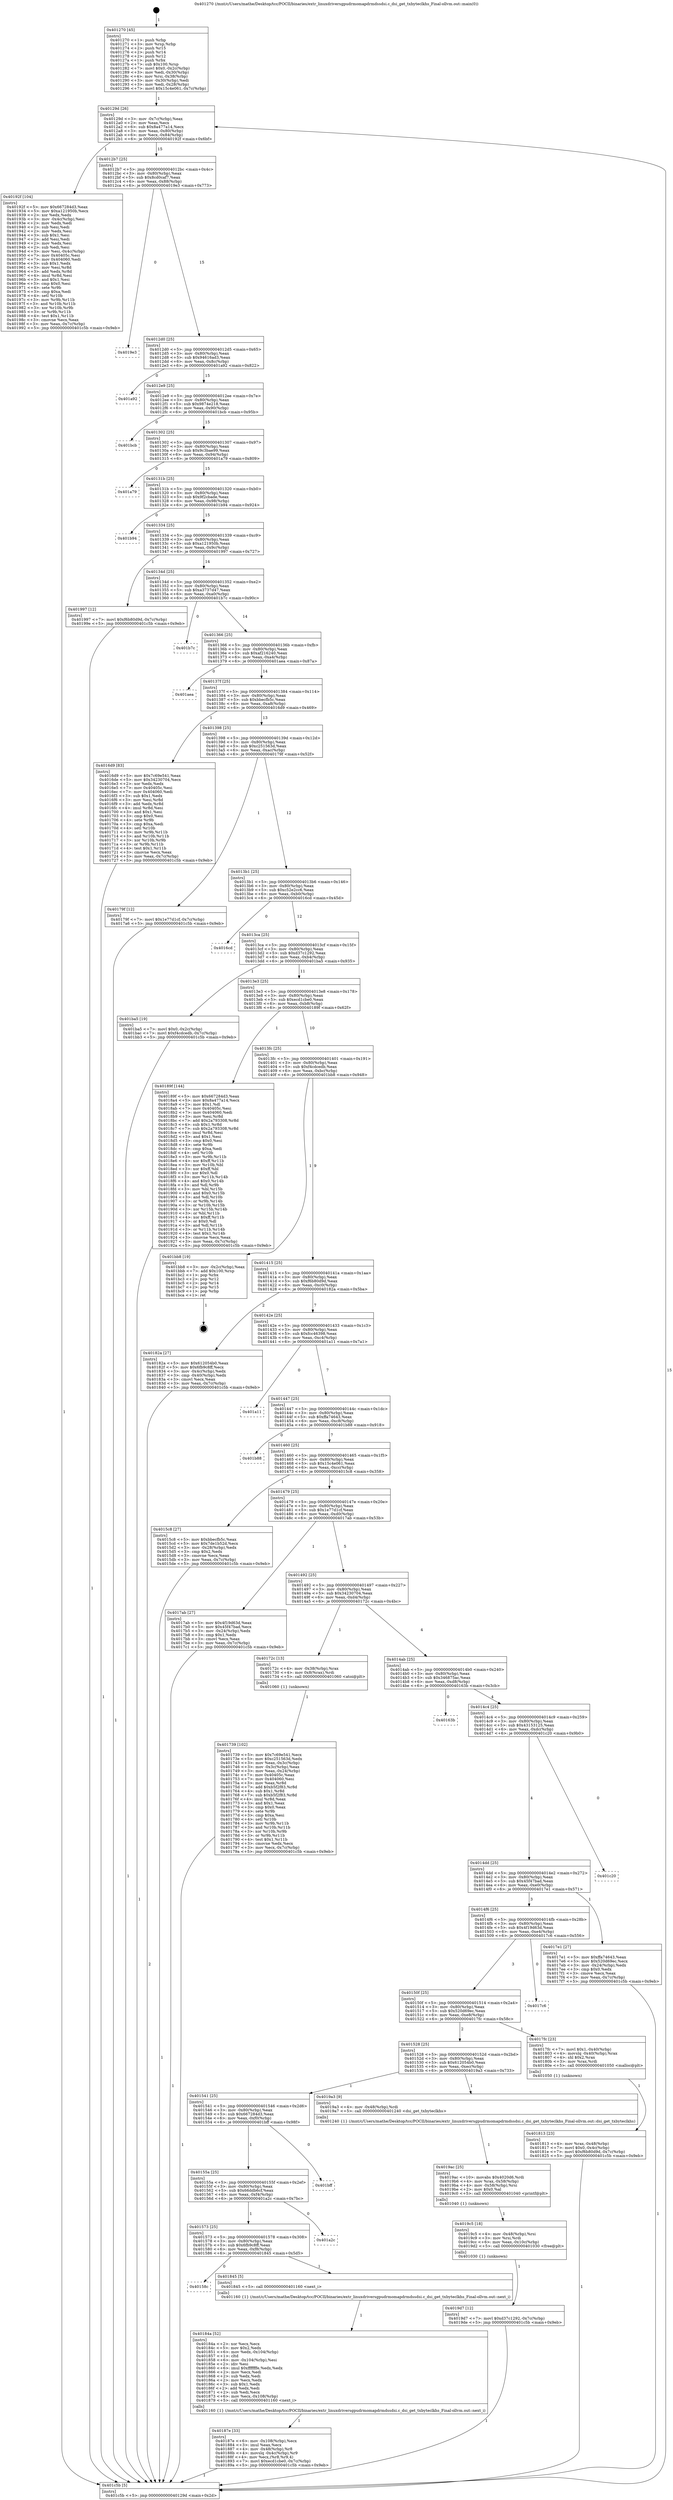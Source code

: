 digraph "0x401270" {
  label = "0x401270 (/mnt/c/Users/mathe/Desktop/tcc/POCII/binaries/extr_linuxdriversgpudrmomapdrmdssdsi.c_dsi_get_txbyteclkhs_Final-ollvm.out::main(0))"
  labelloc = "t"
  node[shape=record]

  Entry [label="",width=0.3,height=0.3,shape=circle,fillcolor=black,style=filled]
  "0x40129d" [label="{
     0x40129d [26]\l
     | [instrs]\l
     &nbsp;&nbsp;0x40129d \<+3\>: mov -0x7c(%rbp),%eax\l
     &nbsp;&nbsp;0x4012a0 \<+2\>: mov %eax,%ecx\l
     &nbsp;&nbsp;0x4012a2 \<+6\>: sub $0x8a477a14,%ecx\l
     &nbsp;&nbsp;0x4012a8 \<+3\>: mov %eax,-0x80(%rbp)\l
     &nbsp;&nbsp;0x4012ab \<+6\>: mov %ecx,-0x84(%rbp)\l
     &nbsp;&nbsp;0x4012b1 \<+6\>: je 000000000040192f \<main+0x6bf\>\l
  }"]
  "0x40192f" [label="{
     0x40192f [104]\l
     | [instrs]\l
     &nbsp;&nbsp;0x40192f \<+5\>: mov $0x667284d3,%eax\l
     &nbsp;&nbsp;0x401934 \<+5\>: mov $0xa121950b,%ecx\l
     &nbsp;&nbsp;0x401939 \<+2\>: xor %edx,%edx\l
     &nbsp;&nbsp;0x40193b \<+3\>: mov -0x4c(%rbp),%esi\l
     &nbsp;&nbsp;0x40193e \<+2\>: mov %edx,%edi\l
     &nbsp;&nbsp;0x401940 \<+2\>: sub %esi,%edi\l
     &nbsp;&nbsp;0x401942 \<+2\>: mov %edx,%esi\l
     &nbsp;&nbsp;0x401944 \<+3\>: sub $0x1,%esi\l
     &nbsp;&nbsp;0x401947 \<+2\>: add %esi,%edi\l
     &nbsp;&nbsp;0x401949 \<+2\>: mov %edx,%esi\l
     &nbsp;&nbsp;0x40194b \<+2\>: sub %edi,%esi\l
     &nbsp;&nbsp;0x40194d \<+3\>: mov %esi,-0x4c(%rbp)\l
     &nbsp;&nbsp;0x401950 \<+7\>: mov 0x40405c,%esi\l
     &nbsp;&nbsp;0x401957 \<+7\>: mov 0x404060,%edi\l
     &nbsp;&nbsp;0x40195e \<+3\>: sub $0x1,%edx\l
     &nbsp;&nbsp;0x401961 \<+3\>: mov %esi,%r8d\l
     &nbsp;&nbsp;0x401964 \<+3\>: add %edx,%r8d\l
     &nbsp;&nbsp;0x401967 \<+4\>: imul %r8d,%esi\l
     &nbsp;&nbsp;0x40196b \<+3\>: and $0x1,%esi\l
     &nbsp;&nbsp;0x40196e \<+3\>: cmp $0x0,%esi\l
     &nbsp;&nbsp;0x401971 \<+4\>: sete %r9b\l
     &nbsp;&nbsp;0x401975 \<+3\>: cmp $0xa,%edi\l
     &nbsp;&nbsp;0x401978 \<+4\>: setl %r10b\l
     &nbsp;&nbsp;0x40197c \<+3\>: mov %r9b,%r11b\l
     &nbsp;&nbsp;0x40197f \<+3\>: and %r10b,%r11b\l
     &nbsp;&nbsp;0x401982 \<+3\>: xor %r10b,%r9b\l
     &nbsp;&nbsp;0x401985 \<+3\>: or %r9b,%r11b\l
     &nbsp;&nbsp;0x401988 \<+4\>: test $0x1,%r11b\l
     &nbsp;&nbsp;0x40198c \<+3\>: cmovne %ecx,%eax\l
     &nbsp;&nbsp;0x40198f \<+3\>: mov %eax,-0x7c(%rbp)\l
     &nbsp;&nbsp;0x401992 \<+5\>: jmp 0000000000401c5b \<main+0x9eb\>\l
  }"]
  "0x4012b7" [label="{
     0x4012b7 [25]\l
     | [instrs]\l
     &nbsp;&nbsp;0x4012b7 \<+5\>: jmp 00000000004012bc \<main+0x4c\>\l
     &nbsp;&nbsp;0x4012bc \<+3\>: mov -0x80(%rbp),%eax\l
     &nbsp;&nbsp;0x4012bf \<+5\>: sub $0x8cd0caf7,%eax\l
     &nbsp;&nbsp;0x4012c4 \<+6\>: mov %eax,-0x88(%rbp)\l
     &nbsp;&nbsp;0x4012ca \<+6\>: je 00000000004019e3 \<main+0x773\>\l
  }"]
  Exit [label="",width=0.3,height=0.3,shape=circle,fillcolor=black,style=filled,peripheries=2]
  "0x4019e3" [label="{
     0x4019e3\l
  }", style=dashed]
  "0x4012d0" [label="{
     0x4012d0 [25]\l
     | [instrs]\l
     &nbsp;&nbsp;0x4012d0 \<+5\>: jmp 00000000004012d5 \<main+0x65\>\l
     &nbsp;&nbsp;0x4012d5 \<+3\>: mov -0x80(%rbp),%eax\l
     &nbsp;&nbsp;0x4012d8 \<+5\>: sub $0x94616ad3,%eax\l
     &nbsp;&nbsp;0x4012dd \<+6\>: mov %eax,-0x8c(%rbp)\l
     &nbsp;&nbsp;0x4012e3 \<+6\>: je 0000000000401a92 \<main+0x822\>\l
  }"]
  "0x4019d7" [label="{
     0x4019d7 [12]\l
     | [instrs]\l
     &nbsp;&nbsp;0x4019d7 \<+7\>: movl $0xd37c1292,-0x7c(%rbp)\l
     &nbsp;&nbsp;0x4019de \<+5\>: jmp 0000000000401c5b \<main+0x9eb\>\l
  }"]
  "0x401a92" [label="{
     0x401a92\l
  }", style=dashed]
  "0x4012e9" [label="{
     0x4012e9 [25]\l
     | [instrs]\l
     &nbsp;&nbsp;0x4012e9 \<+5\>: jmp 00000000004012ee \<main+0x7e\>\l
     &nbsp;&nbsp;0x4012ee \<+3\>: mov -0x80(%rbp),%eax\l
     &nbsp;&nbsp;0x4012f1 \<+5\>: sub $0x9874e218,%eax\l
     &nbsp;&nbsp;0x4012f6 \<+6\>: mov %eax,-0x90(%rbp)\l
     &nbsp;&nbsp;0x4012fc \<+6\>: je 0000000000401bcb \<main+0x95b\>\l
  }"]
  "0x4019c5" [label="{
     0x4019c5 [18]\l
     | [instrs]\l
     &nbsp;&nbsp;0x4019c5 \<+4\>: mov -0x48(%rbp),%rsi\l
     &nbsp;&nbsp;0x4019c9 \<+3\>: mov %rsi,%rdi\l
     &nbsp;&nbsp;0x4019cc \<+6\>: mov %eax,-0x10c(%rbp)\l
     &nbsp;&nbsp;0x4019d2 \<+5\>: call 0000000000401030 \<free@plt\>\l
     | [calls]\l
     &nbsp;&nbsp;0x401030 \{1\} (unknown)\l
  }"]
  "0x401bcb" [label="{
     0x401bcb\l
  }", style=dashed]
  "0x401302" [label="{
     0x401302 [25]\l
     | [instrs]\l
     &nbsp;&nbsp;0x401302 \<+5\>: jmp 0000000000401307 \<main+0x97\>\l
     &nbsp;&nbsp;0x401307 \<+3\>: mov -0x80(%rbp),%eax\l
     &nbsp;&nbsp;0x40130a \<+5\>: sub $0x9c3bae99,%eax\l
     &nbsp;&nbsp;0x40130f \<+6\>: mov %eax,-0x94(%rbp)\l
     &nbsp;&nbsp;0x401315 \<+6\>: je 0000000000401a79 \<main+0x809\>\l
  }"]
  "0x4019ac" [label="{
     0x4019ac [25]\l
     | [instrs]\l
     &nbsp;&nbsp;0x4019ac \<+10\>: movabs $0x4020d6,%rdi\l
     &nbsp;&nbsp;0x4019b6 \<+4\>: mov %rax,-0x58(%rbp)\l
     &nbsp;&nbsp;0x4019ba \<+4\>: mov -0x58(%rbp),%rsi\l
     &nbsp;&nbsp;0x4019be \<+2\>: mov $0x0,%al\l
     &nbsp;&nbsp;0x4019c0 \<+5\>: call 0000000000401040 \<printf@plt\>\l
     | [calls]\l
     &nbsp;&nbsp;0x401040 \{1\} (unknown)\l
  }"]
  "0x401a79" [label="{
     0x401a79\l
  }", style=dashed]
  "0x40131b" [label="{
     0x40131b [25]\l
     | [instrs]\l
     &nbsp;&nbsp;0x40131b \<+5\>: jmp 0000000000401320 \<main+0xb0\>\l
     &nbsp;&nbsp;0x401320 \<+3\>: mov -0x80(%rbp),%eax\l
     &nbsp;&nbsp;0x401323 \<+5\>: sub $0x9f2cbade,%eax\l
     &nbsp;&nbsp;0x401328 \<+6\>: mov %eax,-0x98(%rbp)\l
     &nbsp;&nbsp;0x40132e \<+6\>: je 0000000000401b94 \<main+0x924\>\l
  }"]
  "0x40187e" [label="{
     0x40187e [33]\l
     | [instrs]\l
     &nbsp;&nbsp;0x40187e \<+6\>: mov -0x108(%rbp),%ecx\l
     &nbsp;&nbsp;0x401884 \<+3\>: imul %eax,%ecx\l
     &nbsp;&nbsp;0x401887 \<+4\>: mov -0x48(%rbp),%r8\l
     &nbsp;&nbsp;0x40188b \<+4\>: movslq -0x4c(%rbp),%r9\l
     &nbsp;&nbsp;0x40188f \<+4\>: mov %ecx,(%r8,%r9,4)\l
     &nbsp;&nbsp;0x401893 \<+7\>: movl $0xecd1cbe0,-0x7c(%rbp)\l
     &nbsp;&nbsp;0x40189a \<+5\>: jmp 0000000000401c5b \<main+0x9eb\>\l
  }"]
  "0x401b94" [label="{
     0x401b94\l
  }", style=dashed]
  "0x401334" [label="{
     0x401334 [25]\l
     | [instrs]\l
     &nbsp;&nbsp;0x401334 \<+5\>: jmp 0000000000401339 \<main+0xc9\>\l
     &nbsp;&nbsp;0x401339 \<+3\>: mov -0x80(%rbp),%eax\l
     &nbsp;&nbsp;0x40133c \<+5\>: sub $0xa121950b,%eax\l
     &nbsp;&nbsp;0x401341 \<+6\>: mov %eax,-0x9c(%rbp)\l
     &nbsp;&nbsp;0x401347 \<+6\>: je 0000000000401997 \<main+0x727\>\l
  }"]
  "0x40184a" [label="{
     0x40184a [52]\l
     | [instrs]\l
     &nbsp;&nbsp;0x40184a \<+2\>: xor %ecx,%ecx\l
     &nbsp;&nbsp;0x40184c \<+5\>: mov $0x2,%edx\l
     &nbsp;&nbsp;0x401851 \<+6\>: mov %edx,-0x104(%rbp)\l
     &nbsp;&nbsp;0x401857 \<+1\>: cltd\l
     &nbsp;&nbsp;0x401858 \<+6\>: mov -0x104(%rbp),%esi\l
     &nbsp;&nbsp;0x40185e \<+2\>: idiv %esi\l
     &nbsp;&nbsp;0x401860 \<+6\>: imul $0xfffffffe,%edx,%edx\l
     &nbsp;&nbsp;0x401866 \<+2\>: mov %ecx,%edi\l
     &nbsp;&nbsp;0x401868 \<+2\>: sub %edx,%edi\l
     &nbsp;&nbsp;0x40186a \<+2\>: mov %ecx,%edx\l
     &nbsp;&nbsp;0x40186c \<+3\>: sub $0x1,%edx\l
     &nbsp;&nbsp;0x40186f \<+2\>: add %edx,%edi\l
     &nbsp;&nbsp;0x401871 \<+2\>: sub %edi,%ecx\l
     &nbsp;&nbsp;0x401873 \<+6\>: mov %ecx,-0x108(%rbp)\l
     &nbsp;&nbsp;0x401879 \<+5\>: call 0000000000401160 \<next_i\>\l
     | [calls]\l
     &nbsp;&nbsp;0x401160 \{1\} (/mnt/c/Users/mathe/Desktop/tcc/POCII/binaries/extr_linuxdriversgpudrmomapdrmdssdsi.c_dsi_get_txbyteclkhs_Final-ollvm.out::next_i)\l
  }"]
  "0x401997" [label="{
     0x401997 [12]\l
     | [instrs]\l
     &nbsp;&nbsp;0x401997 \<+7\>: movl $0xf6b80d9d,-0x7c(%rbp)\l
     &nbsp;&nbsp;0x40199e \<+5\>: jmp 0000000000401c5b \<main+0x9eb\>\l
  }"]
  "0x40134d" [label="{
     0x40134d [25]\l
     | [instrs]\l
     &nbsp;&nbsp;0x40134d \<+5\>: jmp 0000000000401352 \<main+0xe2\>\l
     &nbsp;&nbsp;0x401352 \<+3\>: mov -0x80(%rbp),%eax\l
     &nbsp;&nbsp;0x401355 \<+5\>: sub $0xa3737d47,%eax\l
     &nbsp;&nbsp;0x40135a \<+6\>: mov %eax,-0xa0(%rbp)\l
     &nbsp;&nbsp;0x401360 \<+6\>: je 0000000000401b7c \<main+0x90c\>\l
  }"]
  "0x40158c" [label="{
     0x40158c\l
  }", style=dashed]
  "0x401b7c" [label="{
     0x401b7c\l
  }", style=dashed]
  "0x401366" [label="{
     0x401366 [25]\l
     | [instrs]\l
     &nbsp;&nbsp;0x401366 \<+5\>: jmp 000000000040136b \<main+0xfb\>\l
     &nbsp;&nbsp;0x40136b \<+3\>: mov -0x80(%rbp),%eax\l
     &nbsp;&nbsp;0x40136e \<+5\>: sub $0xaf216240,%eax\l
     &nbsp;&nbsp;0x401373 \<+6\>: mov %eax,-0xa4(%rbp)\l
     &nbsp;&nbsp;0x401379 \<+6\>: je 0000000000401aea \<main+0x87a\>\l
  }"]
  "0x401845" [label="{
     0x401845 [5]\l
     | [instrs]\l
     &nbsp;&nbsp;0x401845 \<+5\>: call 0000000000401160 \<next_i\>\l
     | [calls]\l
     &nbsp;&nbsp;0x401160 \{1\} (/mnt/c/Users/mathe/Desktop/tcc/POCII/binaries/extr_linuxdriversgpudrmomapdrmdssdsi.c_dsi_get_txbyteclkhs_Final-ollvm.out::next_i)\l
  }"]
  "0x401aea" [label="{
     0x401aea\l
  }", style=dashed]
  "0x40137f" [label="{
     0x40137f [25]\l
     | [instrs]\l
     &nbsp;&nbsp;0x40137f \<+5\>: jmp 0000000000401384 \<main+0x114\>\l
     &nbsp;&nbsp;0x401384 \<+3\>: mov -0x80(%rbp),%eax\l
     &nbsp;&nbsp;0x401387 \<+5\>: sub $0xbbecfb5c,%eax\l
     &nbsp;&nbsp;0x40138c \<+6\>: mov %eax,-0xa8(%rbp)\l
     &nbsp;&nbsp;0x401392 \<+6\>: je 00000000004016d9 \<main+0x469\>\l
  }"]
  "0x401573" [label="{
     0x401573 [25]\l
     | [instrs]\l
     &nbsp;&nbsp;0x401573 \<+5\>: jmp 0000000000401578 \<main+0x308\>\l
     &nbsp;&nbsp;0x401578 \<+3\>: mov -0x80(%rbp),%eax\l
     &nbsp;&nbsp;0x40157b \<+5\>: sub $0x6fb9c8ff,%eax\l
     &nbsp;&nbsp;0x401580 \<+6\>: mov %eax,-0xf8(%rbp)\l
     &nbsp;&nbsp;0x401586 \<+6\>: je 0000000000401845 \<main+0x5d5\>\l
  }"]
  "0x4016d9" [label="{
     0x4016d9 [83]\l
     | [instrs]\l
     &nbsp;&nbsp;0x4016d9 \<+5\>: mov $0x7c69e541,%eax\l
     &nbsp;&nbsp;0x4016de \<+5\>: mov $0x34230704,%ecx\l
     &nbsp;&nbsp;0x4016e3 \<+2\>: xor %edx,%edx\l
     &nbsp;&nbsp;0x4016e5 \<+7\>: mov 0x40405c,%esi\l
     &nbsp;&nbsp;0x4016ec \<+7\>: mov 0x404060,%edi\l
     &nbsp;&nbsp;0x4016f3 \<+3\>: sub $0x1,%edx\l
     &nbsp;&nbsp;0x4016f6 \<+3\>: mov %esi,%r8d\l
     &nbsp;&nbsp;0x4016f9 \<+3\>: add %edx,%r8d\l
     &nbsp;&nbsp;0x4016fc \<+4\>: imul %r8d,%esi\l
     &nbsp;&nbsp;0x401700 \<+3\>: and $0x1,%esi\l
     &nbsp;&nbsp;0x401703 \<+3\>: cmp $0x0,%esi\l
     &nbsp;&nbsp;0x401706 \<+4\>: sete %r9b\l
     &nbsp;&nbsp;0x40170a \<+3\>: cmp $0xa,%edi\l
     &nbsp;&nbsp;0x40170d \<+4\>: setl %r10b\l
     &nbsp;&nbsp;0x401711 \<+3\>: mov %r9b,%r11b\l
     &nbsp;&nbsp;0x401714 \<+3\>: and %r10b,%r11b\l
     &nbsp;&nbsp;0x401717 \<+3\>: xor %r10b,%r9b\l
     &nbsp;&nbsp;0x40171a \<+3\>: or %r9b,%r11b\l
     &nbsp;&nbsp;0x40171d \<+4\>: test $0x1,%r11b\l
     &nbsp;&nbsp;0x401721 \<+3\>: cmovne %ecx,%eax\l
     &nbsp;&nbsp;0x401724 \<+3\>: mov %eax,-0x7c(%rbp)\l
     &nbsp;&nbsp;0x401727 \<+5\>: jmp 0000000000401c5b \<main+0x9eb\>\l
  }"]
  "0x401398" [label="{
     0x401398 [25]\l
     | [instrs]\l
     &nbsp;&nbsp;0x401398 \<+5\>: jmp 000000000040139d \<main+0x12d\>\l
     &nbsp;&nbsp;0x40139d \<+3\>: mov -0x80(%rbp),%eax\l
     &nbsp;&nbsp;0x4013a0 \<+5\>: sub $0xc251563d,%eax\l
     &nbsp;&nbsp;0x4013a5 \<+6\>: mov %eax,-0xac(%rbp)\l
     &nbsp;&nbsp;0x4013ab \<+6\>: je 000000000040179f \<main+0x52f\>\l
  }"]
  "0x401a2c" [label="{
     0x401a2c\l
  }", style=dashed]
  "0x40179f" [label="{
     0x40179f [12]\l
     | [instrs]\l
     &nbsp;&nbsp;0x40179f \<+7\>: movl $0x1e77d1cf,-0x7c(%rbp)\l
     &nbsp;&nbsp;0x4017a6 \<+5\>: jmp 0000000000401c5b \<main+0x9eb\>\l
  }"]
  "0x4013b1" [label="{
     0x4013b1 [25]\l
     | [instrs]\l
     &nbsp;&nbsp;0x4013b1 \<+5\>: jmp 00000000004013b6 \<main+0x146\>\l
     &nbsp;&nbsp;0x4013b6 \<+3\>: mov -0x80(%rbp),%eax\l
     &nbsp;&nbsp;0x4013b9 \<+5\>: sub $0xc52e2cc6,%eax\l
     &nbsp;&nbsp;0x4013be \<+6\>: mov %eax,-0xb0(%rbp)\l
     &nbsp;&nbsp;0x4013c4 \<+6\>: je 00000000004016cd \<main+0x45d\>\l
  }"]
  "0x40155a" [label="{
     0x40155a [25]\l
     | [instrs]\l
     &nbsp;&nbsp;0x40155a \<+5\>: jmp 000000000040155f \<main+0x2ef\>\l
     &nbsp;&nbsp;0x40155f \<+3\>: mov -0x80(%rbp),%eax\l
     &nbsp;&nbsp;0x401562 \<+5\>: sub $0x66ddb6cf,%eax\l
     &nbsp;&nbsp;0x401567 \<+6\>: mov %eax,-0xf4(%rbp)\l
     &nbsp;&nbsp;0x40156d \<+6\>: je 0000000000401a2c \<main+0x7bc\>\l
  }"]
  "0x4016cd" [label="{
     0x4016cd\l
  }", style=dashed]
  "0x4013ca" [label="{
     0x4013ca [25]\l
     | [instrs]\l
     &nbsp;&nbsp;0x4013ca \<+5\>: jmp 00000000004013cf \<main+0x15f\>\l
     &nbsp;&nbsp;0x4013cf \<+3\>: mov -0x80(%rbp),%eax\l
     &nbsp;&nbsp;0x4013d2 \<+5\>: sub $0xd37c1292,%eax\l
     &nbsp;&nbsp;0x4013d7 \<+6\>: mov %eax,-0xb4(%rbp)\l
     &nbsp;&nbsp;0x4013dd \<+6\>: je 0000000000401ba5 \<main+0x935\>\l
  }"]
  "0x401bff" [label="{
     0x401bff\l
  }", style=dashed]
  "0x401ba5" [label="{
     0x401ba5 [19]\l
     | [instrs]\l
     &nbsp;&nbsp;0x401ba5 \<+7\>: movl $0x0,-0x2c(%rbp)\l
     &nbsp;&nbsp;0x401bac \<+7\>: movl $0xf4cdcedb,-0x7c(%rbp)\l
     &nbsp;&nbsp;0x401bb3 \<+5\>: jmp 0000000000401c5b \<main+0x9eb\>\l
  }"]
  "0x4013e3" [label="{
     0x4013e3 [25]\l
     | [instrs]\l
     &nbsp;&nbsp;0x4013e3 \<+5\>: jmp 00000000004013e8 \<main+0x178\>\l
     &nbsp;&nbsp;0x4013e8 \<+3\>: mov -0x80(%rbp),%eax\l
     &nbsp;&nbsp;0x4013eb \<+5\>: sub $0xecd1cbe0,%eax\l
     &nbsp;&nbsp;0x4013f0 \<+6\>: mov %eax,-0xb8(%rbp)\l
     &nbsp;&nbsp;0x4013f6 \<+6\>: je 000000000040189f \<main+0x62f\>\l
  }"]
  "0x401541" [label="{
     0x401541 [25]\l
     | [instrs]\l
     &nbsp;&nbsp;0x401541 \<+5\>: jmp 0000000000401546 \<main+0x2d6\>\l
     &nbsp;&nbsp;0x401546 \<+3\>: mov -0x80(%rbp),%eax\l
     &nbsp;&nbsp;0x401549 \<+5\>: sub $0x667284d3,%eax\l
     &nbsp;&nbsp;0x40154e \<+6\>: mov %eax,-0xf0(%rbp)\l
     &nbsp;&nbsp;0x401554 \<+6\>: je 0000000000401bff \<main+0x98f\>\l
  }"]
  "0x40189f" [label="{
     0x40189f [144]\l
     | [instrs]\l
     &nbsp;&nbsp;0x40189f \<+5\>: mov $0x667284d3,%eax\l
     &nbsp;&nbsp;0x4018a4 \<+5\>: mov $0x8a477a14,%ecx\l
     &nbsp;&nbsp;0x4018a9 \<+2\>: mov $0x1,%dl\l
     &nbsp;&nbsp;0x4018ab \<+7\>: mov 0x40405c,%esi\l
     &nbsp;&nbsp;0x4018b2 \<+7\>: mov 0x404060,%edi\l
     &nbsp;&nbsp;0x4018b9 \<+3\>: mov %esi,%r8d\l
     &nbsp;&nbsp;0x4018bc \<+7\>: add $0x2a793308,%r8d\l
     &nbsp;&nbsp;0x4018c3 \<+4\>: sub $0x1,%r8d\l
     &nbsp;&nbsp;0x4018c7 \<+7\>: sub $0x2a793308,%r8d\l
     &nbsp;&nbsp;0x4018ce \<+4\>: imul %r8d,%esi\l
     &nbsp;&nbsp;0x4018d2 \<+3\>: and $0x1,%esi\l
     &nbsp;&nbsp;0x4018d5 \<+3\>: cmp $0x0,%esi\l
     &nbsp;&nbsp;0x4018d8 \<+4\>: sete %r9b\l
     &nbsp;&nbsp;0x4018dc \<+3\>: cmp $0xa,%edi\l
     &nbsp;&nbsp;0x4018df \<+4\>: setl %r10b\l
     &nbsp;&nbsp;0x4018e3 \<+3\>: mov %r9b,%r11b\l
     &nbsp;&nbsp;0x4018e6 \<+4\>: xor $0xff,%r11b\l
     &nbsp;&nbsp;0x4018ea \<+3\>: mov %r10b,%bl\l
     &nbsp;&nbsp;0x4018ed \<+3\>: xor $0xff,%bl\l
     &nbsp;&nbsp;0x4018f0 \<+3\>: xor $0x0,%dl\l
     &nbsp;&nbsp;0x4018f3 \<+3\>: mov %r11b,%r14b\l
     &nbsp;&nbsp;0x4018f6 \<+4\>: and $0x0,%r14b\l
     &nbsp;&nbsp;0x4018fa \<+3\>: and %dl,%r9b\l
     &nbsp;&nbsp;0x4018fd \<+3\>: mov %bl,%r15b\l
     &nbsp;&nbsp;0x401900 \<+4\>: and $0x0,%r15b\l
     &nbsp;&nbsp;0x401904 \<+3\>: and %dl,%r10b\l
     &nbsp;&nbsp;0x401907 \<+3\>: or %r9b,%r14b\l
     &nbsp;&nbsp;0x40190a \<+3\>: or %r10b,%r15b\l
     &nbsp;&nbsp;0x40190d \<+3\>: xor %r15b,%r14b\l
     &nbsp;&nbsp;0x401910 \<+3\>: or %bl,%r11b\l
     &nbsp;&nbsp;0x401913 \<+4\>: xor $0xff,%r11b\l
     &nbsp;&nbsp;0x401917 \<+3\>: or $0x0,%dl\l
     &nbsp;&nbsp;0x40191a \<+3\>: and %dl,%r11b\l
     &nbsp;&nbsp;0x40191d \<+3\>: or %r11b,%r14b\l
     &nbsp;&nbsp;0x401920 \<+4\>: test $0x1,%r14b\l
     &nbsp;&nbsp;0x401924 \<+3\>: cmovne %ecx,%eax\l
     &nbsp;&nbsp;0x401927 \<+3\>: mov %eax,-0x7c(%rbp)\l
     &nbsp;&nbsp;0x40192a \<+5\>: jmp 0000000000401c5b \<main+0x9eb\>\l
  }"]
  "0x4013fc" [label="{
     0x4013fc [25]\l
     | [instrs]\l
     &nbsp;&nbsp;0x4013fc \<+5\>: jmp 0000000000401401 \<main+0x191\>\l
     &nbsp;&nbsp;0x401401 \<+3\>: mov -0x80(%rbp),%eax\l
     &nbsp;&nbsp;0x401404 \<+5\>: sub $0xf4cdcedb,%eax\l
     &nbsp;&nbsp;0x401409 \<+6\>: mov %eax,-0xbc(%rbp)\l
     &nbsp;&nbsp;0x40140f \<+6\>: je 0000000000401bb8 \<main+0x948\>\l
  }"]
  "0x4019a3" [label="{
     0x4019a3 [9]\l
     | [instrs]\l
     &nbsp;&nbsp;0x4019a3 \<+4\>: mov -0x48(%rbp),%rdi\l
     &nbsp;&nbsp;0x4019a7 \<+5\>: call 0000000000401240 \<dsi_get_txbyteclkhs\>\l
     | [calls]\l
     &nbsp;&nbsp;0x401240 \{1\} (/mnt/c/Users/mathe/Desktop/tcc/POCII/binaries/extr_linuxdriversgpudrmomapdrmdssdsi.c_dsi_get_txbyteclkhs_Final-ollvm.out::dsi_get_txbyteclkhs)\l
  }"]
  "0x401bb8" [label="{
     0x401bb8 [19]\l
     | [instrs]\l
     &nbsp;&nbsp;0x401bb8 \<+3\>: mov -0x2c(%rbp),%eax\l
     &nbsp;&nbsp;0x401bbb \<+7\>: add $0x100,%rsp\l
     &nbsp;&nbsp;0x401bc2 \<+1\>: pop %rbx\l
     &nbsp;&nbsp;0x401bc3 \<+2\>: pop %r12\l
     &nbsp;&nbsp;0x401bc5 \<+2\>: pop %r14\l
     &nbsp;&nbsp;0x401bc7 \<+2\>: pop %r15\l
     &nbsp;&nbsp;0x401bc9 \<+1\>: pop %rbp\l
     &nbsp;&nbsp;0x401bca \<+1\>: ret\l
  }"]
  "0x401415" [label="{
     0x401415 [25]\l
     | [instrs]\l
     &nbsp;&nbsp;0x401415 \<+5\>: jmp 000000000040141a \<main+0x1aa\>\l
     &nbsp;&nbsp;0x40141a \<+3\>: mov -0x80(%rbp),%eax\l
     &nbsp;&nbsp;0x40141d \<+5\>: sub $0xf6b80d9d,%eax\l
     &nbsp;&nbsp;0x401422 \<+6\>: mov %eax,-0xc0(%rbp)\l
     &nbsp;&nbsp;0x401428 \<+6\>: je 000000000040182a \<main+0x5ba\>\l
  }"]
  "0x401813" [label="{
     0x401813 [23]\l
     | [instrs]\l
     &nbsp;&nbsp;0x401813 \<+4\>: mov %rax,-0x48(%rbp)\l
     &nbsp;&nbsp;0x401817 \<+7\>: movl $0x0,-0x4c(%rbp)\l
     &nbsp;&nbsp;0x40181e \<+7\>: movl $0xf6b80d9d,-0x7c(%rbp)\l
     &nbsp;&nbsp;0x401825 \<+5\>: jmp 0000000000401c5b \<main+0x9eb\>\l
  }"]
  "0x40182a" [label="{
     0x40182a [27]\l
     | [instrs]\l
     &nbsp;&nbsp;0x40182a \<+5\>: mov $0x612054b0,%eax\l
     &nbsp;&nbsp;0x40182f \<+5\>: mov $0x6fb9c8ff,%ecx\l
     &nbsp;&nbsp;0x401834 \<+3\>: mov -0x4c(%rbp),%edx\l
     &nbsp;&nbsp;0x401837 \<+3\>: cmp -0x40(%rbp),%edx\l
     &nbsp;&nbsp;0x40183a \<+3\>: cmovl %ecx,%eax\l
     &nbsp;&nbsp;0x40183d \<+3\>: mov %eax,-0x7c(%rbp)\l
     &nbsp;&nbsp;0x401840 \<+5\>: jmp 0000000000401c5b \<main+0x9eb\>\l
  }"]
  "0x40142e" [label="{
     0x40142e [25]\l
     | [instrs]\l
     &nbsp;&nbsp;0x40142e \<+5\>: jmp 0000000000401433 \<main+0x1c3\>\l
     &nbsp;&nbsp;0x401433 \<+3\>: mov -0x80(%rbp),%eax\l
     &nbsp;&nbsp;0x401436 \<+5\>: sub $0xfcc46398,%eax\l
     &nbsp;&nbsp;0x40143b \<+6\>: mov %eax,-0xc4(%rbp)\l
     &nbsp;&nbsp;0x401441 \<+6\>: je 0000000000401a11 \<main+0x7a1\>\l
  }"]
  "0x401528" [label="{
     0x401528 [25]\l
     | [instrs]\l
     &nbsp;&nbsp;0x401528 \<+5\>: jmp 000000000040152d \<main+0x2bd\>\l
     &nbsp;&nbsp;0x40152d \<+3\>: mov -0x80(%rbp),%eax\l
     &nbsp;&nbsp;0x401530 \<+5\>: sub $0x612054b0,%eax\l
     &nbsp;&nbsp;0x401535 \<+6\>: mov %eax,-0xec(%rbp)\l
     &nbsp;&nbsp;0x40153b \<+6\>: je 00000000004019a3 \<main+0x733\>\l
  }"]
  "0x401a11" [label="{
     0x401a11\l
  }", style=dashed]
  "0x401447" [label="{
     0x401447 [25]\l
     | [instrs]\l
     &nbsp;&nbsp;0x401447 \<+5\>: jmp 000000000040144c \<main+0x1dc\>\l
     &nbsp;&nbsp;0x40144c \<+3\>: mov -0x80(%rbp),%eax\l
     &nbsp;&nbsp;0x40144f \<+5\>: sub $0xffa74643,%eax\l
     &nbsp;&nbsp;0x401454 \<+6\>: mov %eax,-0xc8(%rbp)\l
     &nbsp;&nbsp;0x40145a \<+6\>: je 0000000000401b88 \<main+0x918\>\l
  }"]
  "0x4017fc" [label="{
     0x4017fc [23]\l
     | [instrs]\l
     &nbsp;&nbsp;0x4017fc \<+7\>: movl $0x1,-0x40(%rbp)\l
     &nbsp;&nbsp;0x401803 \<+4\>: movslq -0x40(%rbp),%rax\l
     &nbsp;&nbsp;0x401807 \<+4\>: shl $0x2,%rax\l
     &nbsp;&nbsp;0x40180b \<+3\>: mov %rax,%rdi\l
     &nbsp;&nbsp;0x40180e \<+5\>: call 0000000000401050 \<malloc@plt\>\l
     | [calls]\l
     &nbsp;&nbsp;0x401050 \{1\} (unknown)\l
  }"]
  "0x401b88" [label="{
     0x401b88\l
  }", style=dashed]
  "0x401460" [label="{
     0x401460 [25]\l
     | [instrs]\l
     &nbsp;&nbsp;0x401460 \<+5\>: jmp 0000000000401465 \<main+0x1f5\>\l
     &nbsp;&nbsp;0x401465 \<+3\>: mov -0x80(%rbp),%eax\l
     &nbsp;&nbsp;0x401468 \<+5\>: sub $0x15c4e061,%eax\l
     &nbsp;&nbsp;0x40146d \<+6\>: mov %eax,-0xcc(%rbp)\l
     &nbsp;&nbsp;0x401473 \<+6\>: je 00000000004015c8 \<main+0x358\>\l
  }"]
  "0x40150f" [label="{
     0x40150f [25]\l
     | [instrs]\l
     &nbsp;&nbsp;0x40150f \<+5\>: jmp 0000000000401514 \<main+0x2a4\>\l
     &nbsp;&nbsp;0x401514 \<+3\>: mov -0x80(%rbp),%eax\l
     &nbsp;&nbsp;0x401517 \<+5\>: sub $0x520d69ec,%eax\l
     &nbsp;&nbsp;0x40151c \<+6\>: mov %eax,-0xe8(%rbp)\l
     &nbsp;&nbsp;0x401522 \<+6\>: je 00000000004017fc \<main+0x58c\>\l
  }"]
  "0x4015c8" [label="{
     0x4015c8 [27]\l
     | [instrs]\l
     &nbsp;&nbsp;0x4015c8 \<+5\>: mov $0xbbecfb5c,%eax\l
     &nbsp;&nbsp;0x4015cd \<+5\>: mov $0x7de1b52d,%ecx\l
     &nbsp;&nbsp;0x4015d2 \<+3\>: mov -0x28(%rbp),%edx\l
     &nbsp;&nbsp;0x4015d5 \<+3\>: cmp $0x2,%edx\l
     &nbsp;&nbsp;0x4015d8 \<+3\>: cmovne %ecx,%eax\l
     &nbsp;&nbsp;0x4015db \<+3\>: mov %eax,-0x7c(%rbp)\l
     &nbsp;&nbsp;0x4015de \<+5\>: jmp 0000000000401c5b \<main+0x9eb\>\l
  }"]
  "0x401479" [label="{
     0x401479 [25]\l
     | [instrs]\l
     &nbsp;&nbsp;0x401479 \<+5\>: jmp 000000000040147e \<main+0x20e\>\l
     &nbsp;&nbsp;0x40147e \<+3\>: mov -0x80(%rbp),%eax\l
     &nbsp;&nbsp;0x401481 \<+5\>: sub $0x1e77d1cf,%eax\l
     &nbsp;&nbsp;0x401486 \<+6\>: mov %eax,-0xd0(%rbp)\l
     &nbsp;&nbsp;0x40148c \<+6\>: je 00000000004017ab \<main+0x53b\>\l
  }"]
  "0x401c5b" [label="{
     0x401c5b [5]\l
     | [instrs]\l
     &nbsp;&nbsp;0x401c5b \<+5\>: jmp 000000000040129d \<main+0x2d\>\l
  }"]
  "0x401270" [label="{
     0x401270 [45]\l
     | [instrs]\l
     &nbsp;&nbsp;0x401270 \<+1\>: push %rbp\l
     &nbsp;&nbsp;0x401271 \<+3\>: mov %rsp,%rbp\l
     &nbsp;&nbsp;0x401274 \<+2\>: push %r15\l
     &nbsp;&nbsp;0x401276 \<+2\>: push %r14\l
     &nbsp;&nbsp;0x401278 \<+2\>: push %r12\l
     &nbsp;&nbsp;0x40127a \<+1\>: push %rbx\l
     &nbsp;&nbsp;0x40127b \<+7\>: sub $0x100,%rsp\l
     &nbsp;&nbsp;0x401282 \<+7\>: movl $0x0,-0x2c(%rbp)\l
     &nbsp;&nbsp;0x401289 \<+3\>: mov %edi,-0x30(%rbp)\l
     &nbsp;&nbsp;0x40128c \<+4\>: mov %rsi,-0x38(%rbp)\l
     &nbsp;&nbsp;0x401290 \<+3\>: mov -0x30(%rbp),%edi\l
     &nbsp;&nbsp;0x401293 \<+3\>: mov %edi,-0x28(%rbp)\l
     &nbsp;&nbsp;0x401296 \<+7\>: movl $0x15c4e061,-0x7c(%rbp)\l
  }"]
  "0x4017c6" [label="{
     0x4017c6\l
  }", style=dashed]
  "0x4017ab" [label="{
     0x4017ab [27]\l
     | [instrs]\l
     &nbsp;&nbsp;0x4017ab \<+5\>: mov $0x4f19d63d,%eax\l
     &nbsp;&nbsp;0x4017b0 \<+5\>: mov $0x45f47bad,%ecx\l
     &nbsp;&nbsp;0x4017b5 \<+3\>: mov -0x24(%rbp),%edx\l
     &nbsp;&nbsp;0x4017b8 \<+3\>: cmp $0x1,%edx\l
     &nbsp;&nbsp;0x4017bb \<+3\>: cmovl %ecx,%eax\l
     &nbsp;&nbsp;0x4017be \<+3\>: mov %eax,-0x7c(%rbp)\l
     &nbsp;&nbsp;0x4017c1 \<+5\>: jmp 0000000000401c5b \<main+0x9eb\>\l
  }"]
  "0x401492" [label="{
     0x401492 [25]\l
     | [instrs]\l
     &nbsp;&nbsp;0x401492 \<+5\>: jmp 0000000000401497 \<main+0x227\>\l
     &nbsp;&nbsp;0x401497 \<+3\>: mov -0x80(%rbp),%eax\l
     &nbsp;&nbsp;0x40149a \<+5\>: sub $0x34230704,%eax\l
     &nbsp;&nbsp;0x40149f \<+6\>: mov %eax,-0xd4(%rbp)\l
     &nbsp;&nbsp;0x4014a5 \<+6\>: je 000000000040172c \<main+0x4bc\>\l
  }"]
  "0x4014f6" [label="{
     0x4014f6 [25]\l
     | [instrs]\l
     &nbsp;&nbsp;0x4014f6 \<+5\>: jmp 00000000004014fb \<main+0x28b\>\l
     &nbsp;&nbsp;0x4014fb \<+3\>: mov -0x80(%rbp),%eax\l
     &nbsp;&nbsp;0x4014fe \<+5\>: sub $0x4f19d63d,%eax\l
     &nbsp;&nbsp;0x401503 \<+6\>: mov %eax,-0xe4(%rbp)\l
     &nbsp;&nbsp;0x401509 \<+6\>: je 00000000004017c6 \<main+0x556\>\l
  }"]
  "0x40172c" [label="{
     0x40172c [13]\l
     | [instrs]\l
     &nbsp;&nbsp;0x40172c \<+4\>: mov -0x38(%rbp),%rax\l
     &nbsp;&nbsp;0x401730 \<+4\>: mov 0x8(%rax),%rdi\l
     &nbsp;&nbsp;0x401734 \<+5\>: call 0000000000401060 \<atoi@plt\>\l
     | [calls]\l
     &nbsp;&nbsp;0x401060 \{1\} (unknown)\l
  }"]
  "0x4014ab" [label="{
     0x4014ab [25]\l
     | [instrs]\l
     &nbsp;&nbsp;0x4014ab \<+5\>: jmp 00000000004014b0 \<main+0x240\>\l
     &nbsp;&nbsp;0x4014b0 \<+3\>: mov -0x80(%rbp),%eax\l
     &nbsp;&nbsp;0x4014b3 \<+5\>: sub $0x346875ac,%eax\l
     &nbsp;&nbsp;0x4014b8 \<+6\>: mov %eax,-0xd8(%rbp)\l
     &nbsp;&nbsp;0x4014be \<+6\>: je 000000000040163b \<main+0x3cb\>\l
  }"]
  "0x401739" [label="{
     0x401739 [102]\l
     | [instrs]\l
     &nbsp;&nbsp;0x401739 \<+5\>: mov $0x7c69e541,%ecx\l
     &nbsp;&nbsp;0x40173e \<+5\>: mov $0xc251563d,%edx\l
     &nbsp;&nbsp;0x401743 \<+3\>: mov %eax,-0x3c(%rbp)\l
     &nbsp;&nbsp;0x401746 \<+3\>: mov -0x3c(%rbp),%eax\l
     &nbsp;&nbsp;0x401749 \<+3\>: mov %eax,-0x24(%rbp)\l
     &nbsp;&nbsp;0x40174c \<+7\>: mov 0x40405c,%eax\l
     &nbsp;&nbsp;0x401753 \<+7\>: mov 0x404060,%esi\l
     &nbsp;&nbsp;0x40175a \<+3\>: mov %eax,%r8d\l
     &nbsp;&nbsp;0x40175d \<+7\>: add $0xb5f2f83,%r8d\l
     &nbsp;&nbsp;0x401764 \<+4\>: sub $0x1,%r8d\l
     &nbsp;&nbsp;0x401768 \<+7\>: sub $0xb5f2f83,%r8d\l
     &nbsp;&nbsp;0x40176f \<+4\>: imul %r8d,%eax\l
     &nbsp;&nbsp;0x401773 \<+3\>: and $0x1,%eax\l
     &nbsp;&nbsp;0x401776 \<+3\>: cmp $0x0,%eax\l
     &nbsp;&nbsp;0x401779 \<+4\>: sete %r9b\l
     &nbsp;&nbsp;0x40177d \<+3\>: cmp $0xa,%esi\l
     &nbsp;&nbsp;0x401780 \<+4\>: setl %r10b\l
     &nbsp;&nbsp;0x401784 \<+3\>: mov %r9b,%r11b\l
     &nbsp;&nbsp;0x401787 \<+3\>: and %r10b,%r11b\l
     &nbsp;&nbsp;0x40178a \<+3\>: xor %r10b,%r9b\l
     &nbsp;&nbsp;0x40178d \<+3\>: or %r9b,%r11b\l
     &nbsp;&nbsp;0x401790 \<+4\>: test $0x1,%r11b\l
     &nbsp;&nbsp;0x401794 \<+3\>: cmovne %edx,%ecx\l
     &nbsp;&nbsp;0x401797 \<+3\>: mov %ecx,-0x7c(%rbp)\l
     &nbsp;&nbsp;0x40179a \<+5\>: jmp 0000000000401c5b \<main+0x9eb\>\l
  }"]
  "0x4017e1" [label="{
     0x4017e1 [27]\l
     | [instrs]\l
     &nbsp;&nbsp;0x4017e1 \<+5\>: mov $0xffa74643,%eax\l
     &nbsp;&nbsp;0x4017e6 \<+5\>: mov $0x520d69ec,%ecx\l
     &nbsp;&nbsp;0x4017eb \<+3\>: mov -0x24(%rbp),%edx\l
     &nbsp;&nbsp;0x4017ee \<+3\>: cmp $0x0,%edx\l
     &nbsp;&nbsp;0x4017f1 \<+3\>: cmove %ecx,%eax\l
     &nbsp;&nbsp;0x4017f4 \<+3\>: mov %eax,-0x7c(%rbp)\l
     &nbsp;&nbsp;0x4017f7 \<+5\>: jmp 0000000000401c5b \<main+0x9eb\>\l
  }"]
  "0x40163b" [label="{
     0x40163b\l
  }", style=dashed]
  "0x4014c4" [label="{
     0x4014c4 [25]\l
     | [instrs]\l
     &nbsp;&nbsp;0x4014c4 \<+5\>: jmp 00000000004014c9 \<main+0x259\>\l
     &nbsp;&nbsp;0x4014c9 \<+3\>: mov -0x80(%rbp),%eax\l
     &nbsp;&nbsp;0x4014cc \<+5\>: sub $0x43153125,%eax\l
     &nbsp;&nbsp;0x4014d1 \<+6\>: mov %eax,-0xdc(%rbp)\l
     &nbsp;&nbsp;0x4014d7 \<+6\>: je 0000000000401c20 \<main+0x9b0\>\l
  }"]
  "0x4014dd" [label="{
     0x4014dd [25]\l
     | [instrs]\l
     &nbsp;&nbsp;0x4014dd \<+5\>: jmp 00000000004014e2 \<main+0x272\>\l
     &nbsp;&nbsp;0x4014e2 \<+3\>: mov -0x80(%rbp),%eax\l
     &nbsp;&nbsp;0x4014e5 \<+5\>: sub $0x45f47bad,%eax\l
     &nbsp;&nbsp;0x4014ea \<+6\>: mov %eax,-0xe0(%rbp)\l
     &nbsp;&nbsp;0x4014f0 \<+6\>: je 00000000004017e1 \<main+0x571\>\l
  }"]
  "0x401c20" [label="{
     0x401c20\l
  }", style=dashed]
  Entry -> "0x401270" [label=" 1"]
  "0x40129d" -> "0x40192f" [label=" 1"]
  "0x40129d" -> "0x4012b7" [label=" 15"]
  "0x401bb8" -> Exit [label=" 1"]
  "0x4012b7" -> "0x4019e3" [label=" 0"]
  "0x4012b7" -> "0x4012d0" [label=" 15"]
  "0x401ba5" -> "0x401c5b" [label=" 1"]
  "0x4012d0" -> "0x401a92" [label=" 0"]
  "0x4012d0" -> "0x4012e9" [label=" 15"]
  "0x4019d7" -> "0x401c5b" [label=" 1"]
  "0x4012e9" -> "0x401bcb" [label=" 0"]
  "0x4012e9" -> "0x401302" [label=" 15"]
  "0x4019c5" -> "0x4019d7" [label=" 1"]
  "0x401302" -> "0x401a79" [label=" 0"]
  "0x401302" -> "0x40131b" [label=" 15"]
  "0x4019ac" -> "0x4019c5" [label=" 1"]
  "0x40131b" -> "0x401b94" [label=" 0"]
  "0x40131b" -> "0x401334" [label=" 15"]
  "0x4019a3" -> "0x4019ac" [label=" 1"]
  "0x401334" -> "0x401997" [label=" 1"]
  "0x401334" -> "0x40134d" [label=" 14"]
  "0x401997" -> "0x401c5b" [label=" 1"]
  "0x40134d" -> "0x401b7c" [label=" 0"]
  "0x40134d" -> "0x401366" [label=" 14"]
  "0x40192f" -> "0x401c5b" [label=" 1"]
  "0x401366" -> "0x401aea" [label=" 0"]
  "0x401366" -> "0x40137f" [label=" 14"]
  "0x40189f" -> "0x401c5b" [label=" 1"]
  "0x40137f" -> "0x4016d9" [label=" 1"]
  "0x40137f" -> "0x401398" [label=" 13"]
  "0x40184a" -> "0x40187e" [label=" 1"]
  "0x401398" -> "0x40179f" [label=" 1"]
  "0x401398" -> "0x4013b1" [label=" 12"]
  "0x401845" -> "0x40184a" [label=" 1"]
  "0x4013b1" -> "0x4016cd" [label=" 0"]
  "0x4013b1" -> "0x4013ca" [label=" 12"]
  "0x401573" -> "0x401845" [label=" 1"]
  "0x4013ca" -> "0x401ba5" [label=" 1"]
  "0x4013ca" -> "0x4013e3" [label=" 11"]
  "0x40187e" -> "0x401c5b" [label=" 1"]
  "0x4013e3" -> "0x40189f" [label=" 1"]
  "0x4013e3" -> "0x4013fc" [label=" 10"]
  "0x40155a" -> "0x401a2c" [label=" 0"]
  "0x4013fc" -> "0x401bb8" [label=" 1"]
  "0x4013fc" -> "0x401415" [label=" 9"]
  "0x401573" -> "0x40158c" [label=" 0"]
  "0x401415" -> "0x40182a" [label=" 2"]
  "0x401415" -> "0x40142e" [label=" 7"]
  "0x401541" -> "0x401bff" [label=" 0"]
  "0x40142e" -> "0x401a11" [label=" 0"]
  "0x40142e" -> "0x401447" [label=" 7"]
  "0x40155a" -> "0x401573" [label=" 1"]
  "0x401447" -> "0x401b88" [label=" 0"]
  "0x401447" -> "0x401460" [label=" 7"]
  "0x401528" -> "0x401541" [label=" 1"]
  "0x401460" -> "0x4015c8" [label=" 1"]
  "0x401460" -> "0x401479" [label=" 6"]
  "0x4015c8" -> "0x401c5b" [label=" 1"]
  "0x401270" -> "0x40129d" [label=" 1"]
  "0x401c5b" -> "0x40129d" [label=" 15"]
  "0x4016d9" -> "0x401c5b" [label=" 1"]
  "0x401541" -> "0x40155a" [label=" 1"]
  "0x401479" -> "0x4017ab" [label=" 1"]
  "0x401479" -> "0x401492" [label=" 5"]
  "0x40182a" -> "0x401c5b" [label=" 2"]
  "0x401492" -> "0x40172c" [label=" 1"]
  "0x401492" -> "0x4014ab" [label=" 4"]
  "0x40172c" -> "0x401739" [label=" 1"]
  "0x401739" -> "0x401c5b" [label=" 1"]
  "0x40179f" -> "0x401c5b" [label=" 1"]
  "0x4017ab" -> "0x401c5b" [label=" 1"]
  "0x4017fc" -> "0x401813" [label=" 1"]
  "0x4014ab" -> "0x40163b" [label=" 0"]
  "0x4014ab" -> "0x4014c4" [label=" 4"]
  "0x40150f" -> "0x401528" [label=" 2"]
  "0x4014c4" -> "0x401c20" [label=" 0"]
  "0x4014c4" -> "0x4014dd" [label=" 4"]
  "0x40150f" -> "0x4017fc" [label=" 1"]
  "0x4014dd" -> "0x4017e1" [label=" 1"]
  "0x4014dd" -> "0x4014f6" [label=" 3"]
  "0x4017e1" -> "0x401c5b" [label=" 1"]
  "0x401813" -> "0x401c5b" [label=" 1"]
  "0x4014f6" -> "0x4017c6" [label=" 0"]
  "0x4014f6" -> "0x40150f" [label=" 3"]
  "0x401528" -> "0x4019a3" [label=" 1"]
}
